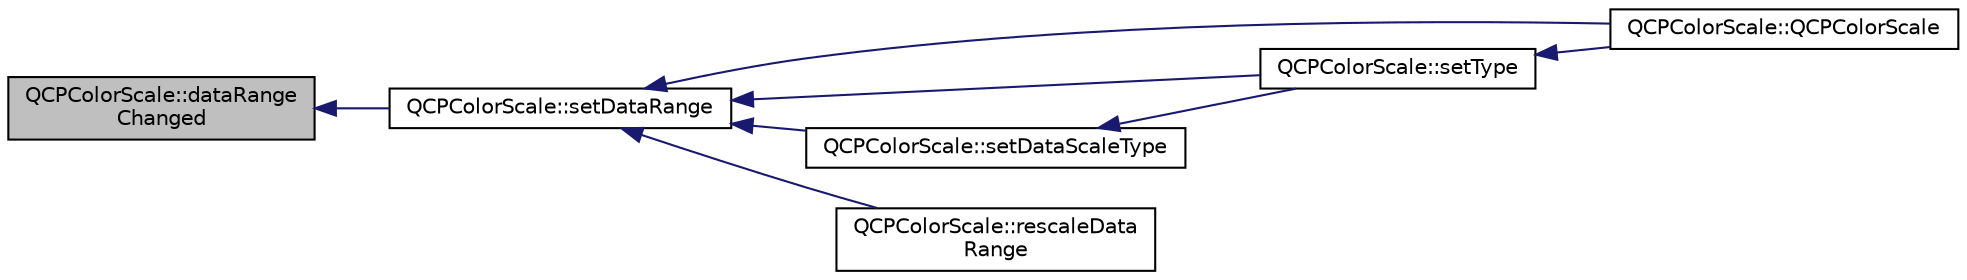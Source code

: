 digraph "QCPColorScale::dataRangeChanged"
{
  edge [fontname="Helvetica",fontsize="10",labelfontname="Helvetica",labelfontsize="10"];
  node [fontname="Helvetica",fontsize="10",shape=record];
  rankdir="LR";
  Node33 [label="QCPColorScale::dataRange\lChanged",height=0.2,width=0.4,color="black", fillcolor="grey75", style="filled", fontcolor="black"];
  Node33 -> Node34 [dir="back",color="midnightblue",fontsize="10",style="solid",fontname="Helvetica"];
  Node34 [label="QCPColorScale::setDataRange",height=0.2,width=0.4,color="black", fillcolor="white", style="filled",URL="$class_q_c_p_color_scale.html#abe88633003a26d1e756aa74984587fef"];
  Node34 -> Node35 [dir="back",color="midnightblue",fontsize="10",style="solid",fontname="Helvetica"];
  Node35 [label="QCPColorScale::QCPColorScale",height=0.2,width=0.4,color="black", fillcolor="white", style="filled",URL="$class_q_c_p_color_scale.html#aa8debce1be38b54287c04d4f584394b4"];
  Node34 -> Node36 [dir="back",color="midnightblue",fontsize="10",style="solid",fontname="Helvetica"];
  Node36 [label="QCPColorScale::setType",height=0.2,width=0.4,color="black", fillcolor="white", style="filled",URL="$class_q_c_p_color_scale.html#a1bf9bdb291927c422dd66b404b206f1f"];
  Node36 -> Node35 [dir="back",color="midnightblue",fontsize="10",style="solid",fontname="Helvetica"];
  Node34 -> Node37 [dir="back",color="midnightblue",fontsize="10",style="solid",fontname="Helvetica"];
  Node37 [label="QCPColorScale::setDataScaleType",height=0.2,width=0.4,color="black", fillcolor="white", style="filled",URL="$class_q_c_p_color_scale.html#aeb6107d67dd7325145b2498abae67fc3"];
  Node37 -> Node36 [dir="back",color="midnightblue",fontsize="10",style="solid",fontname="Helvetica"];
  Node34 -> Node38 [dir="back",color="midnightblue",fontsize="10",style="solid",fontname="Helvetica"];
  Node38 [label="QCPColorScale::rescaleData\lRange",height=0.2,width=0.4,color="black", fillcolor="white", style="filled",URL="$class_q_c_p_color_scale.html#a425983db4478543924ddbd04ea20a356"];
}
